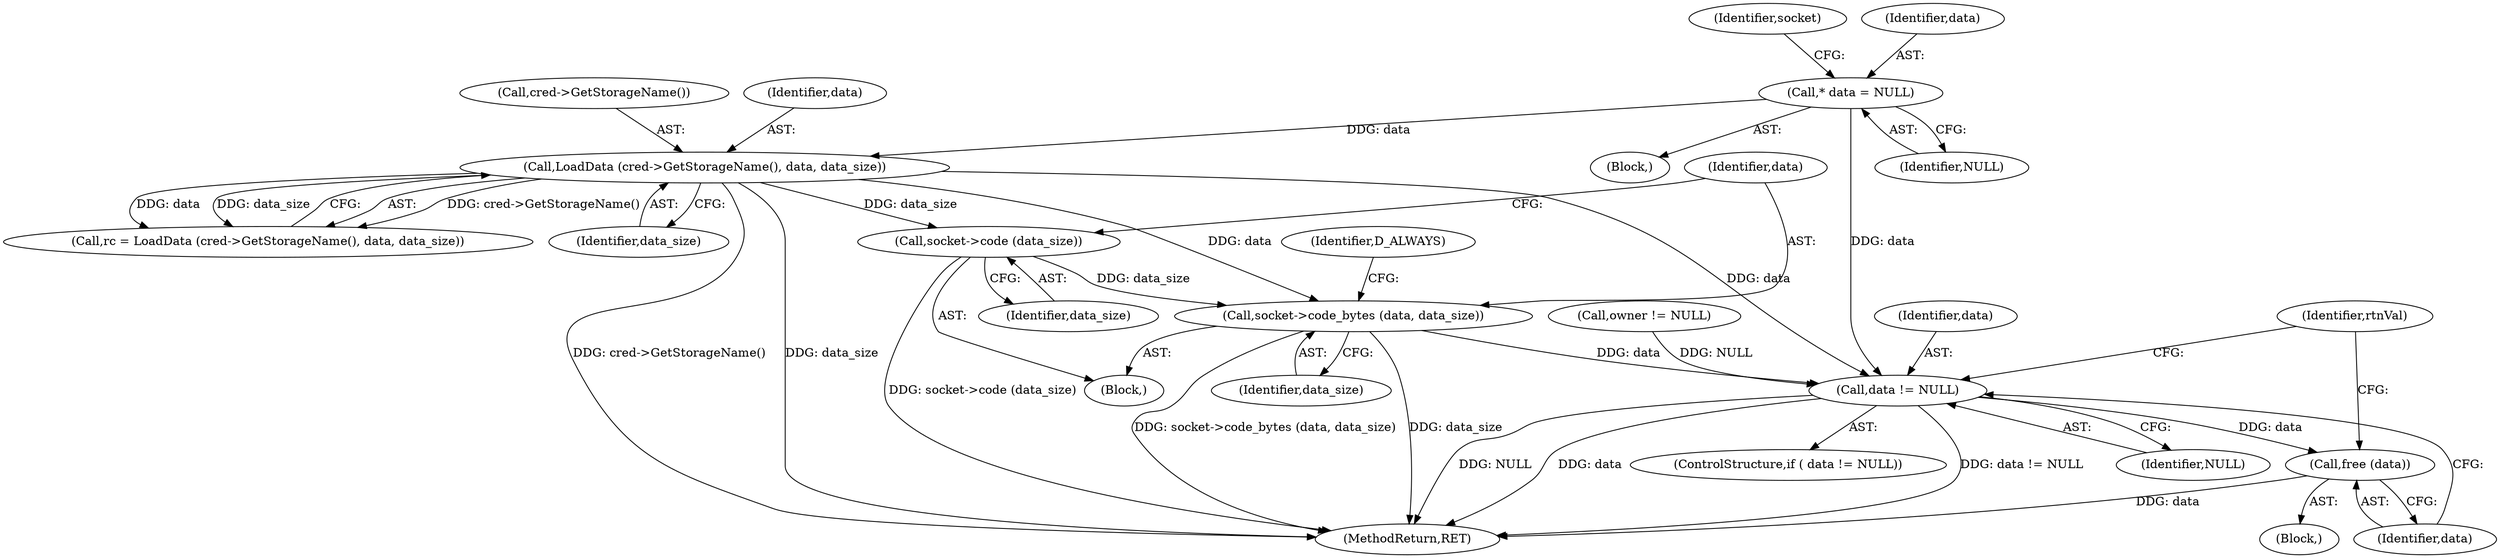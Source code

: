 digraph "0_htcondor_5e5571d1a431eb3c61977b6dd6ec90186ef79867@API" {
"1000297" [label="(Call,socket->code_bytes (data, data_size))"];
"1000281" [label="(Call,LoadData (cred->GetStorageName(), data, data_size))"];
"1000133" [label="(Call,* data = NULL)"];
"1000295" [label="(Call,socket->code (data_size))"];
"1000337" [label="(Call,data != NULL)"];
"1000341" [label="(Call,free (data))"];
"1000297" [label="(Call,socket->code_bytes (data, data_size))"];
"1000345" [label="(MethodReturn,RET)"];
"1000338" [label="(Identifier,data)"];
"1000272" [label="(Block,)"];
"1000138" [label="(Identifier,socket)"];
"1000336" [label="(ControlStructure,if ( data != NULL))"];
"1000279" [label="(Call,rc = LoadData (cred->GetStorageName(), data, data_size))"];
"1000135" [label="(Identifier,NULL)"];
"1000340" [label="(Block,)"];
"1000342" [label="(Identifier,data)"];
"1000337" [label="(Call,data != NULL)"];
"1000283" [label="(Identifier,data)"];
"1000281" [label="(Call,LoadData (cred->GetStorageName(), data, data_size))"];
"1000295" [label="(Call,socket->code (data_size))"];
"1000344" [label="(Identifier,rtnVal)"];
"1000339" [label="(Identifier,NULL)"];
"1000301" [label="(Identifier,D_ALWAYS)"];
"1000284" [label="(Identifier,data_size)"];
"1000341" [label="(Call,free (data))"];
"1000299" [label="(Identifier,data_size)"];
"1000298" [label="(Identifier,data)"];
"1000330" [label="(Call,owner != NULL)"];
"1000107" [label="(Block,)"];
"1000296" [label="(Identifier,data_size)"];
"1000133" [label="(Call,* data = NULL)"];
"1000134" [label="(Identifier,data)"];
"1000282" [label="(Call,cred->GetStorageName())"];
"1000297" -> "1000272"  [label="AST: "];
"1000297" -> "1000299"  [label="CFG: "];
"1000298" -> "1000297"  [label="AST: "];
"1000299" -> "1000297"  [label="AST: "];
"1000301" -> "1000297"  [label="CFG: "];
"1000297" -> "1000345"  [label="DDG: socket->code_bytes (data, data_size)"];
"1000297" -> "1000345"  [label="DDG: data_size"];
"1000281" -> "1000297"  [label="DDG: data"];
"1000295" -> "1000297"  [label="DDG: data_size"];
"1000297" -> "1000337"  [label="DDG: data"];
"1000281" -> "1000279"  [label="AST: "];
"1000281" -> "1000284"  [label="CFG: "];
"1000282" -> "1000281"  [label="AST: "];
"1000283" -> "1000281"  [label="AST: "];
"1000284" -> "1000281"  [label="AST: "];
"1000279" -> "1000281"  [label="CFG: "];
"1000281" -> "1000345"  [label="DDG: cred->GetStorageName()"];
"1000281" -> "1000345"  [label="DDG: data_size"];
"1000281" -> "1000279"  [label="DDG: cred->GetStorageName()"];
"1000281" -> "1000279"  [label="DDG: data"];
"1000281" -> "1000279"  [label="DDG: data_size"];
"1000133" -> "1000281"  [label="DDG: data"];
"1000281" -> "1000295"  [label="DDG: data_size"];
"1000281" -> "1000337"  [label="DDG: data"];
"1000133" -> "1000107"  [label="AST: "];
"1000133" -> "1000135"  [label="CFG: "];
"1000134" -> "1000133"  [label="AST: "];
"1000135" -> "1000133"  [label="AST: "];
"1000138" -> "1000133"  [label="CFG: "];
"1000133" -> "1000337"  [label="DDG: data"];
"1000295" -> "1000272"  [label="AST: "];
"1000295" -> "1000296"  [label="CFG: "];
"1000296" -> "1000295"  [label="AST: "];
"1000298" -> "1000295"  [label="CFG: "];
"1000295" -> "1000345"  [label="DDG: socket->code (data_size)"];
"1000337" -> "1000336"  [label="AST: "];
"1000337" -> "1000339"  [label="CFG: "];
"1000338" -> "1000337"  [label="AST: "];
"1000339" -> "1000337"  [label="AST: "];
"1000342" -> "1000337"  [label="CFG: "];
"1000344" -> "1000337"  [label="CFG: "];
"1000337" -> "1000345"  [label="DDG: NULL"];
"1000337" -> "1000345"  [label="DDG: data"];
"1000337" -> "1000345"  [label="DDG: data != NULL"];
"1000330" -> "1000337"  [label="DDG: NULL"];
"1000337" -> "1000341"  [label="DDG: data"];
"1000341" -> "1000340"  [label="AST: "];
"1000341" -> "1000342"  [label="CFG: "];
"1000342" -> "1000341"  [label="AST: "];
"1000344" -> "1000341"  [label="CFG: "];
"1000341" -> "1000345"  [label="DDG: data"];
}
